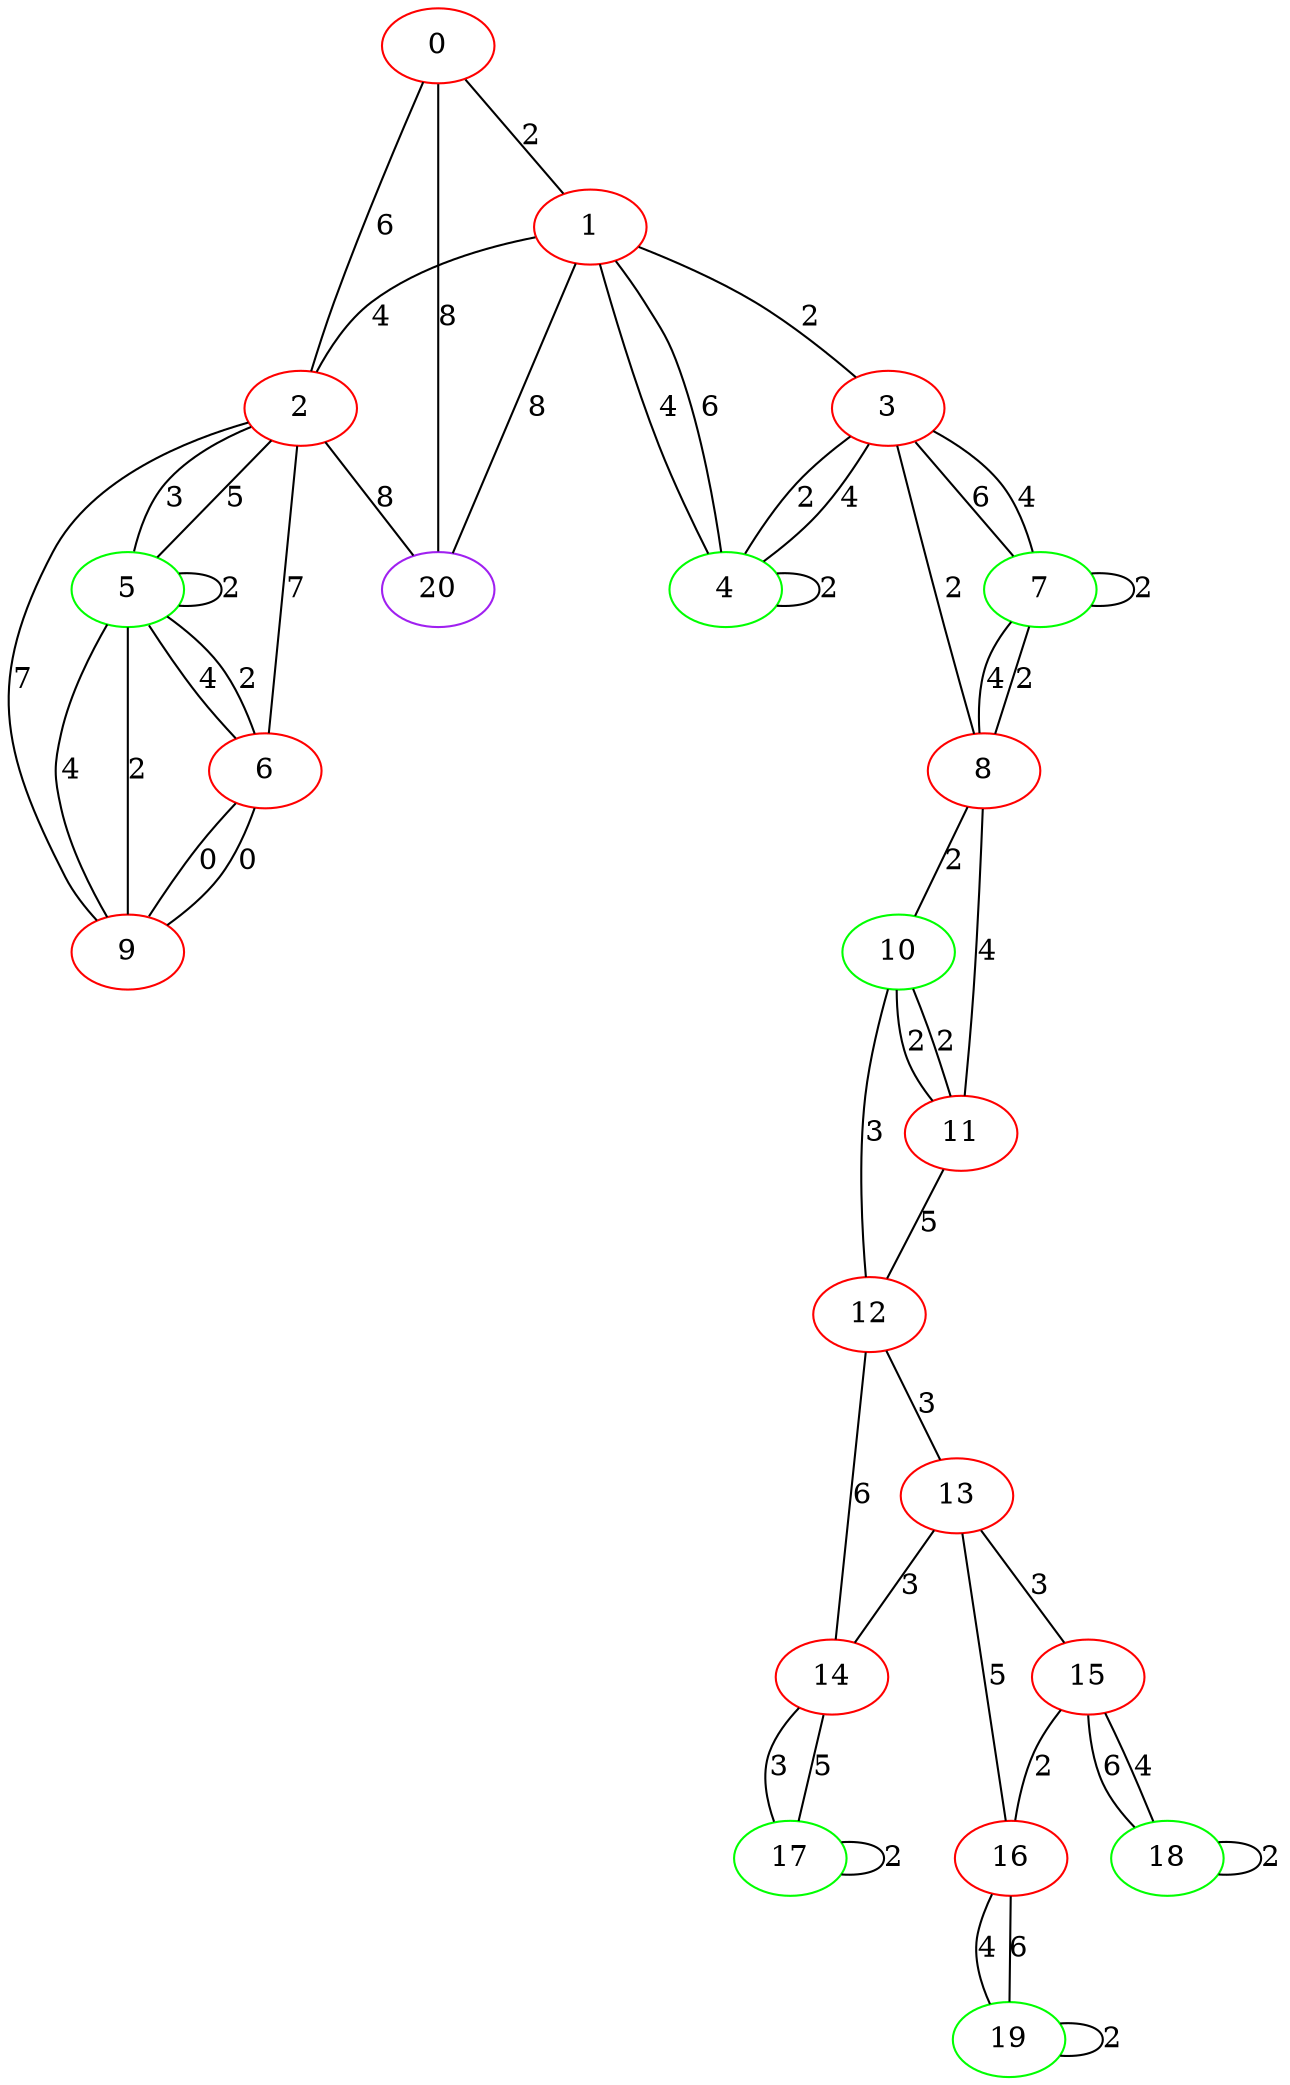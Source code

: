 graph "" {
0 [color=red, weight=1];
1 [color=red, weight=1];
2 [color=red, weight=1];
3 [color=red, weight=1];
4 [color=green, weight=2];
5 [color=green, weight=2];
6 [color=red, weight=1];
7 [color=green, weight=2];
8 [color=red, weight=1];
9 [color=red, weight=1];
10 [color=green, weight=2];
11 [color=red, weight=1];
12 [color=red, weight=1];
13 [color=red, weight=1];
14 [color=red, weight=1];
15 [color=red, weight=1];
16 [color=red, weight=1];
17 [color=green, weight=2];
18 [color=green, weight=2];
19 [color=green, weight=2];
20 [color=purple, weight=4];
0 -- 1  [key=0, label=2];
0 -- 2  [key=0, label=6];
0 -- 20  [key=0, label=8];
1 -- 20  [key=0, label=8];
1 -- 2  [key=0, label=4];
1 -- 3  [key=0, label=2];
1 -- 4  [key=0, label=4];
1 -- 4  [key=1, label=6];
2 -- 5  [key=0, label=3];
2 -- 5  [key=1, label=5];
2 -- 6  [key=0, label=7];
2 -- 9  [key=0, label=7];
2 -- 20  [key=0, label=8];
3 -- 8  [key=0, label=2];
3 -- 4  [key=0, label=2];
3 -- 4  [key=1, label=4];
3 -- 7  [key=0, label=6];
3 -- 7  [key=1, label=4];
4 -- 4  [key=0, label=2];
5 -- 9  [key=0, label=4];
5 -- 9  [key=1, label=2];
5 -- 5  [key=0, label=2];
5 -- 6  [key=0, label=4];
5 -- 6  [key=1, label=2];
6 -- 9  [key=0, label=0];
6 -- 9  [key=1, label=0];
7 -- 8  [key=0, label=4];
7 -- 8  [key=1, label=2];
7 -- 7  [key=0, label=2];
8 -- 11  [key=0, label=4];
8 -- 10  [key=0, label=2];
10 -- 11  [key=0, label=2];
10 -- 11  [key=1, label=2];
10 -- 12  [key=0, label=3];
11 -- 12  [key=0, label=5];
12 -- 13  [key=0, label=3];
12 -- 14  [key=0, label=6];
13 -- 16  [key=0, label=5];
13 -- 14  [key=0, label=3];
13 -- 15  [key=0, label=3];
14 -- 17  [key=0, label=3];
14 -- 17  [key=1, label=5];
15 -- 16  [key=0, label=2];
15 -- 18  [key=0, label=6];
15 -- 18  [key=1, label=4];
16 -- 19  [key=0, label=4];
16 -- 19  [key=1, label=6];
17 -- 17  [key=0, label=2];
18 -- 18  [key=0, label=2];
19 -- 19  [key=0, label=2];
}
